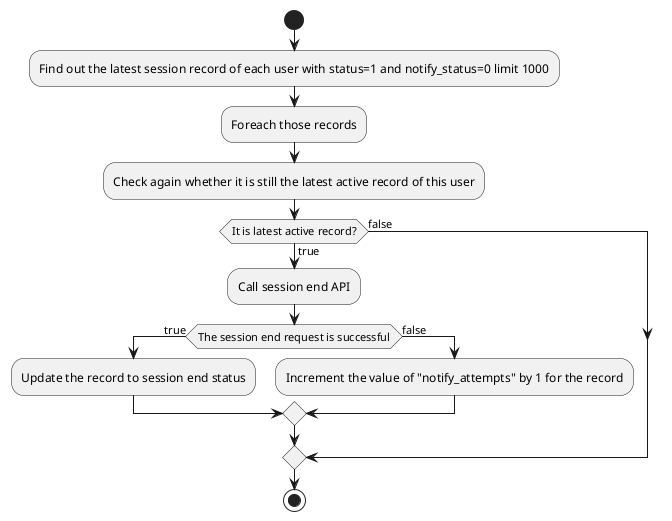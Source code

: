 @startuml
'https://plantuml.com/activity-diagram-beta

start
:Find out the latest session record of each user with status=1 and notify_status=0 limit 1000;
:Foreach those records;
:Check again whether it is still the latest active record of this user;
if (It is latest active record?) then (true)
    :Call session end API;
    if (The session end request is successful) then (true)
        :Update the record to session end status;
    else (false)
        :Increment the value of "notify_attempts" by 1 for the record;
    endif
else (false)

endif

stop
@enduml
